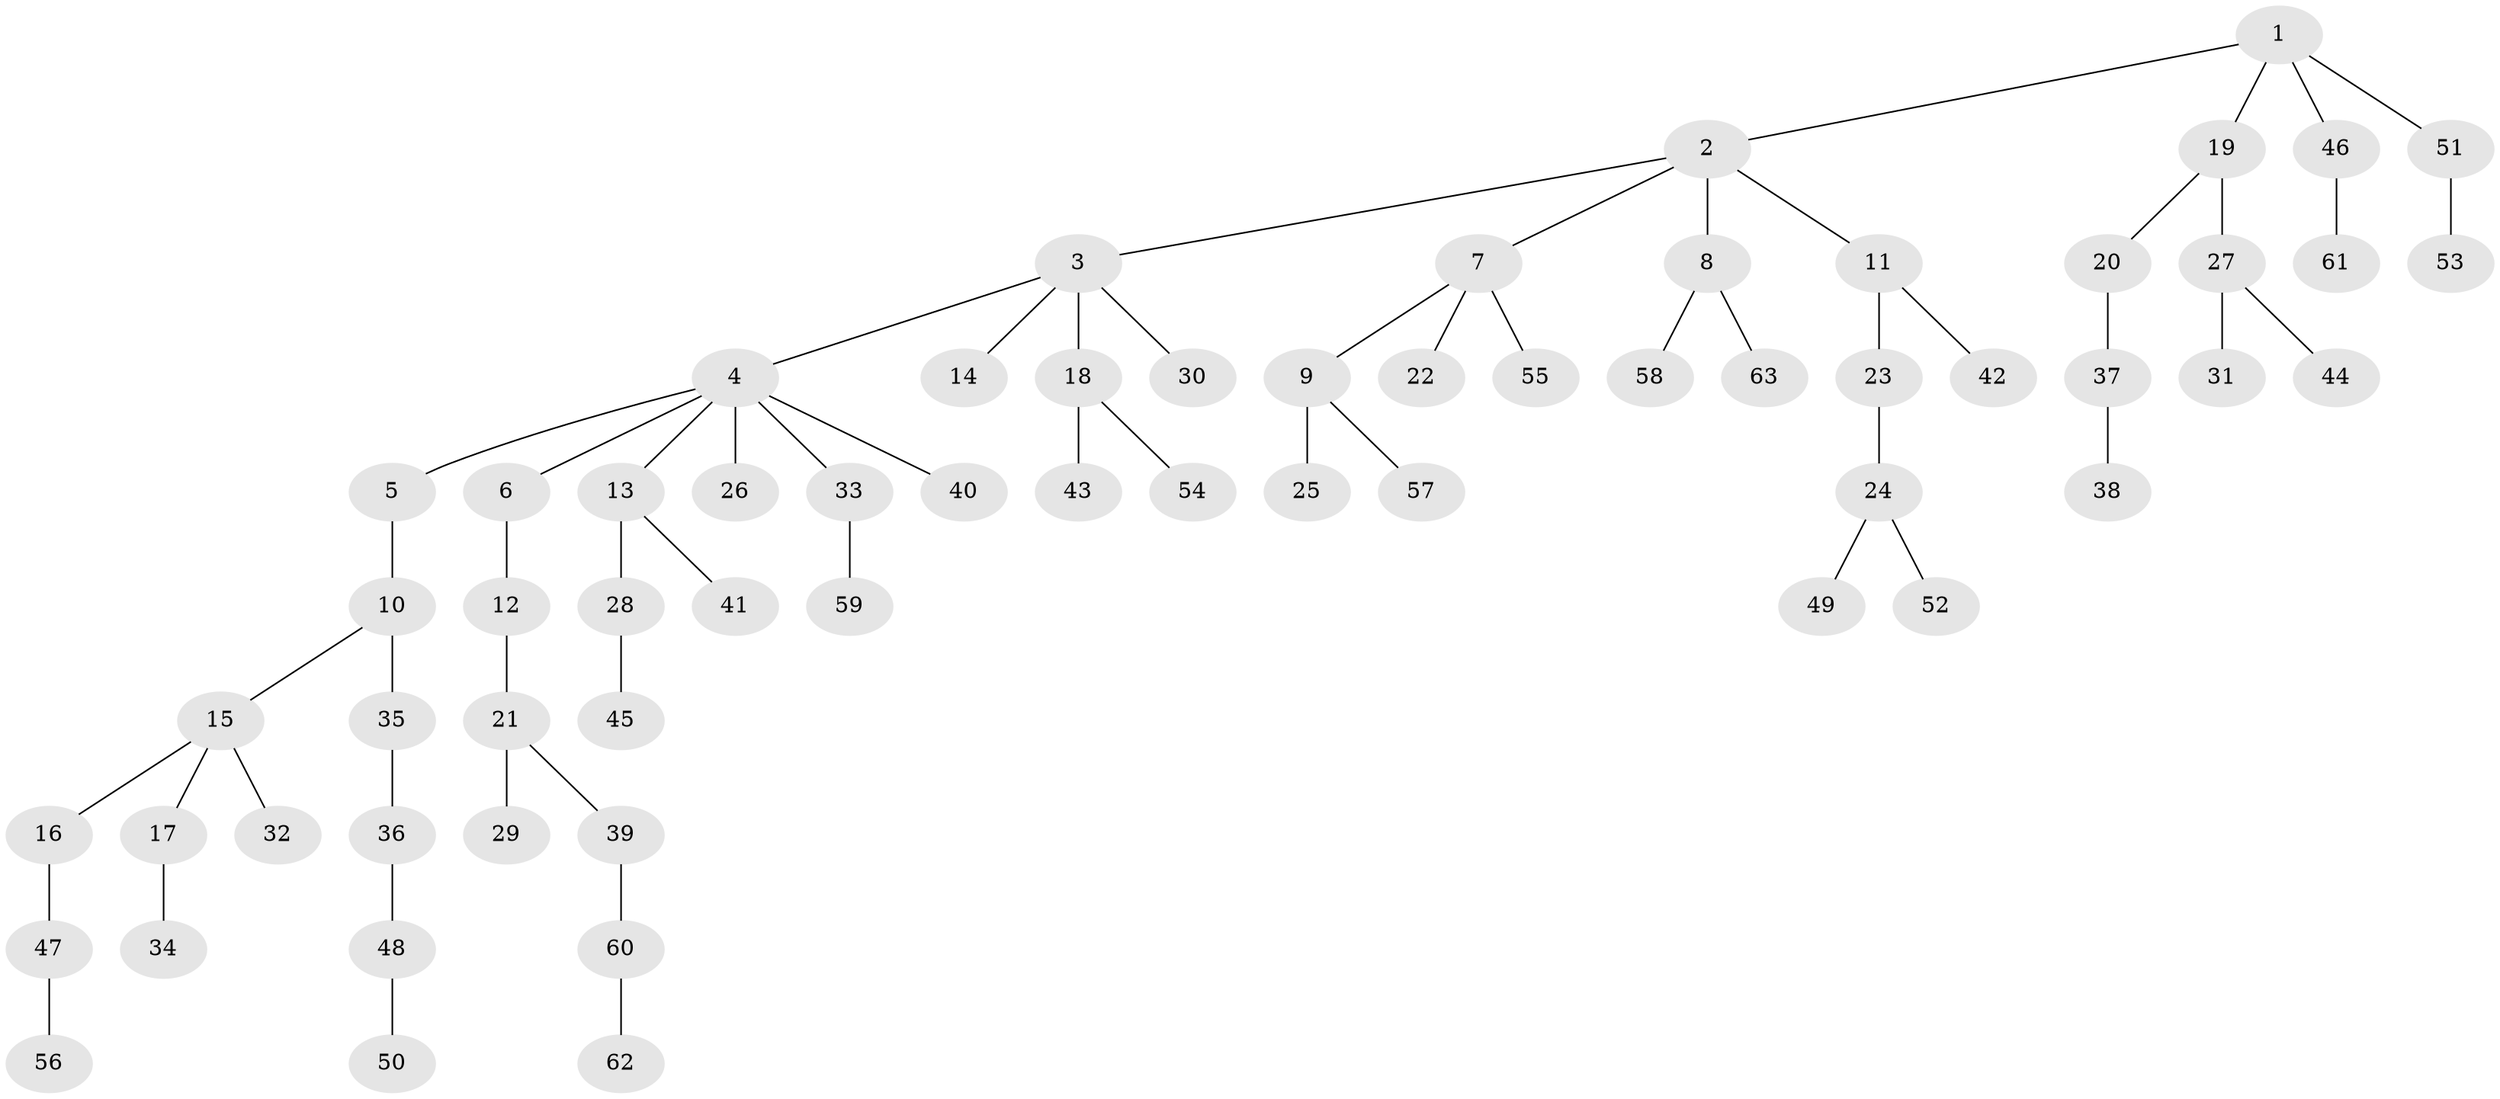 // coarse degree distribution, {2: 0.375, 7: 0.03125, 3: 0.125, 1: 0.4375, 5: 0.03125}
// Generated by graph-tools (version 1.1) at 2025/37/03/04/25 23:37:17]
// undirected, 63 vertices, 62 edges
graph export_dot {
  node [color=gray90,style=filled];
  1;
  2;
  3;
  4;
  5;
  6;
  7;
  8;
  9;
  10;
  11;
  12;
  13;
  14;
  15;
  16;
  17;
  18;
  19;
  20;
  21;
  22;
  23;
  24;
  25;
  26;
  27;
  28;
  29;
  30;
  31;
  32;
  33;
  34;
  35;
  36;
  37;
  38;
  39;
  40;
  41;
  42;
  43;
  44;
  45;
  46;
  47;
  48;
  49;
  50;
  51;
  52;
  53;
  54;
  55;
  56;
  57;
  58;
  59;
  60;
  61;
  62;
  63;
  1 -- 2;
  1 -- 19;
  1 -- 46;
  1 -- 51;
  2 -- 3;
  2 -- 7;
  2 -- 8;
  2 -- 11;
  3 -- 4;
  3 -- 14;
  3 -- 18;
  3 -- 30;
  4 -- 5;
  4 -- 6;
  4 -- 13;
  4 -- 26;
  4 -- 33;
  4 -- 40;
  5 -- 10;
  6 -- 12;
  7 -- 9;
  7 -- 22;
  7 -- 55;
  8 -- 58;
  8 -- 63;
  9 -- 25;
  9 -- 57;
  10 -- 15;
  10 -- 35;
  11 -- 23;
  11 -- 42;
  12 -- 21;
  13 -- 28;
  13 -- 41;
  15 -- 16;
  15 -- 17;
  15 -- 32;
  16 -- 47;
  17 -- 34;
  18 -- 43;
  18 -- 54;
  19 -- 20;
  19 -- 27;
  20 -- 37;
  21 -- 29;
  21 -- 39;
  23 -- 24;
  24 -- 49;
  24 -- 52;
  27 -- 31;
  27 -- 44;
  28 -- 45;
  33 -- 59;
  35 -- 36;
  36 -- 48;
  37 -- 38;
  39 -- 60;
  46 -- 61;
  47 -- 56;
  48 -- 50;
  51 -- 53;
  60 -- 62;
}
